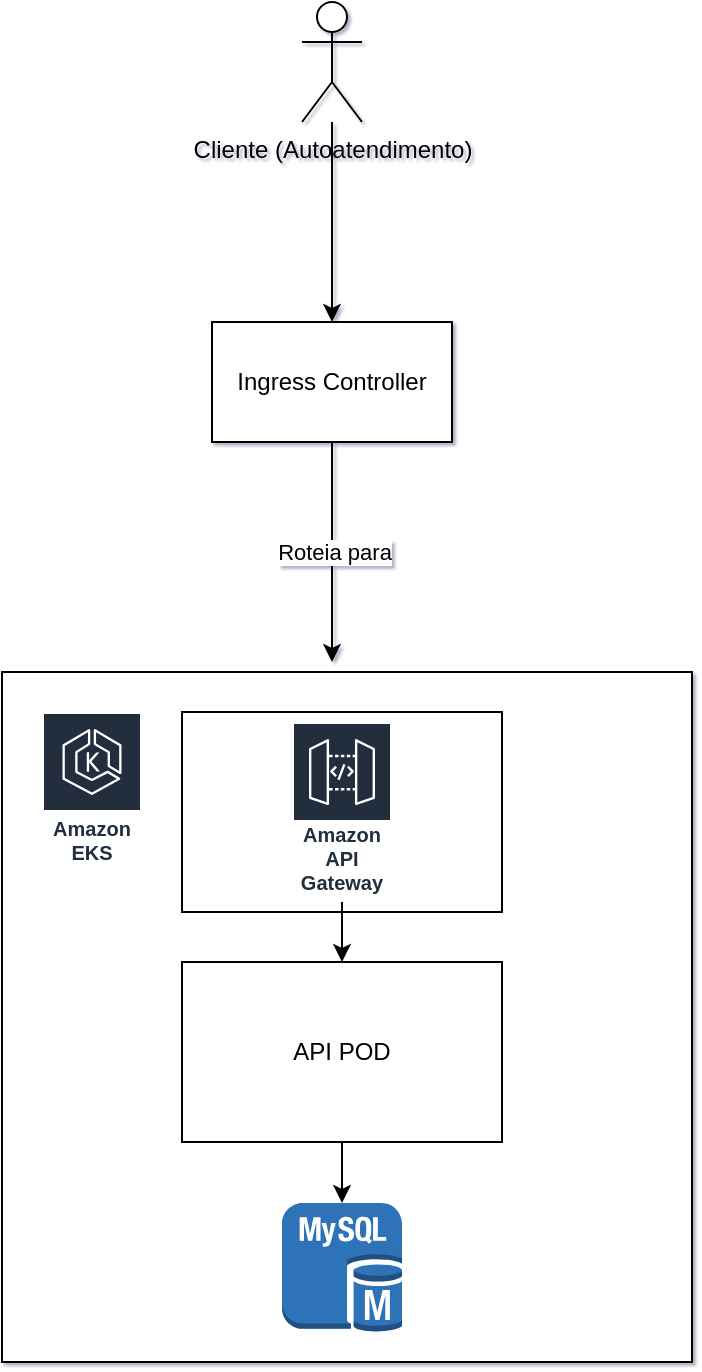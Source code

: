 <mxfile version="14.6.13" type="device"><diagram id="HqSIjY0RHWuSv0fYRFuW" name="Page-1"><mxGraphModel dx="1504" dy="714" grid="0" gridSize="10" guides="0" tooltips="1" connect="1" arrows="1" fold="1" page="0" pageScale="1" pageWidth="850" pageHeight="1100" math="0" shadow="1"><root><mxCell id="0"/><mxCell id="1" parent="0"/><mxCell id="dbZU97Z4l-8IEqW5YzEP-13" value="" style="whiteSpace=wrap;html=1;aspect=fixed;" vertex="1" parent="1"><mxGeometry x="180" y="385" width="345" height="345" as="geometry"/></mxCell><mxCell id="dbZU97Z4l-8IEqW5YzEP-15" value="" style="rounded=0;whiteSpace=wrap;html=1;" vertex="1" parent="1"><mxGeometry x="270" y="405" width="160" height="100" as="geometry"/></mxCell><mxCell id="dbZU97Z4l-8IEqW5YzEP-10" value="" style="edgeStyle=orthogonalEdgeStyle;rounded=0;orthogonalLoop=1;jettySize=auto;html=1;" edge="1" parent="1" source="dbZU97Z4l-8IEqW5YzEP-6" target="dbZU97Z4l-8IEqW5YzEP-9"><mxGeometry relative="1" as="geometry"/></mxCell><mxCell id="dbZU97Z4l-8IEqW5YzEP-6" value="Cliente (Autoatendimento)" style="shape=umlActor;verticalLabelPosition=bottom;verticalAlign=top;html=1;outlineConnect=0;" vertex="1" parent="1"><mxGeometry x="330" y="50" width="30" height="60" as="geometry"/></mxCell><mxCell id="dbZU97Z4l-8IEqW5YzEP-16" value="Roteia para" style="edgeStyle=orthogonalEdgeStyle;rounded=0;orthogonalLoop=1;jettySize=auto;html=1;" edge="1" parent="1" source="dbZU97Z4l-8IEqW5YzEP-9"><mxGeometry relative="1" as="geometry"><mxPoint x="345" y="380" as="targetPoint"/></mxGeometry></mxCell><mxCell id="dbZU97Z4l-8IEqW5YzEP-9" value="Ingress Controller" style="rounded=0;whiteSpace=wrap;html=1;" vertex="1" parent="1"><mxGeometry x="285" y="210" width="120" height="60" as="geometry"/></mxCell><mxCell id="dbZU97Z4l-8IEqW5YzEP-12" value="Amazon EKS" style="outlineConnect=0;fontColor=#232F3E;gradientColor=none;strokeColor=#ffffff;fillColor=#232F3E;dashed=0;verticalLabelPosition=middle;verticalAlign=bottom;align=center;html=1;whiteSpace=wrap;fontSize=10;fontStyle=1;spacing=3;shape=mxgraph.aws4.productIcon;prIcon=mxgraph.aws4.eks;" vertex="1" parent="1"><mxGeometry x="200" y="405" width="50" height="80" as="geometry"/></mxCell><mxCell id="dbZU97Z4l-8IEqW5YzEP-18" style="edgeStyle=orthogonalEdgeStyle;rounded=0;orthogonalLoop=1;jettySize=auto;html=1;" edge="1" parent="1" source="dbZU97Z4l-8IEqW5YzEP-14" target="dbZU97Z4l-8IEqW5YzEP-17"><mxGeometry relative="1" as="geometry"/></mxCell><mxCell id="dbZU97Z4l-8IEqW5YzEP-14" value="Amazon API Gateway" style="outlineConnect=0;fontColor=#232F3E;gradientColor=none;strokeColor=#ffffff;fillColor=#232F3E;dashed=0;verticalLabelPosition=middle;verticalAlign=bottom;align=center;html=1;whiteSpace=wrap;fontSize=10;fontStyle=1;spacing=3;shape=mxgraph.aws4.productIcon;prIcon=mxgraph.aws4.api_gateway;" vertex="1" parent="1"><mxGeometry x="325" y="410" width="50" height="90" as="geometry"/></mxCell><mxCell id="dbZU97Z4l-8IEqW5YzEP-20" style="edgeStyle=orthogonalEdgeStyle;rounded=0;orthogonalLoop=1;jettySize=auto;html=1;entryX=0.5;entryY=0;entryDx=0;entryDy=0;entryPerimeter=0;" edge="1" parent="1" source="dbZU97Z4l-8IEqW5YzEP-17" target="dbZU97Z4l-8IEqW5YzEP-19"><mxGeometry relative="1" as="geometry"/></mxCell><mxCell id="dbZU97Z4l-8IEqW5YzEP-17" value="API POD" style="rounded=0;whiteSpace=wrap;html=1;" vertex="1" parent="1"><mxGeometry x="270" y="530" width="160" height="90" as="geometry"/></mxCell><mxCell id="dbZU97Z4l-8IEqW5YzEP-19" value="" style="outlineConnect=0;dashed=0;verticalLabelPosition=bottom;verticalAlign=top;align=center;html=1;shape=mxgraph.aws3.mysql_db_instance;fillColor=#2E73B8;gradientColor=none;" vertex="1" parent="1"><mxGeometry x="320" y="650.5" width="60" height="64.5" as="geometry"/></mxCell></root></mxGraphModel></diagram></mxfile>